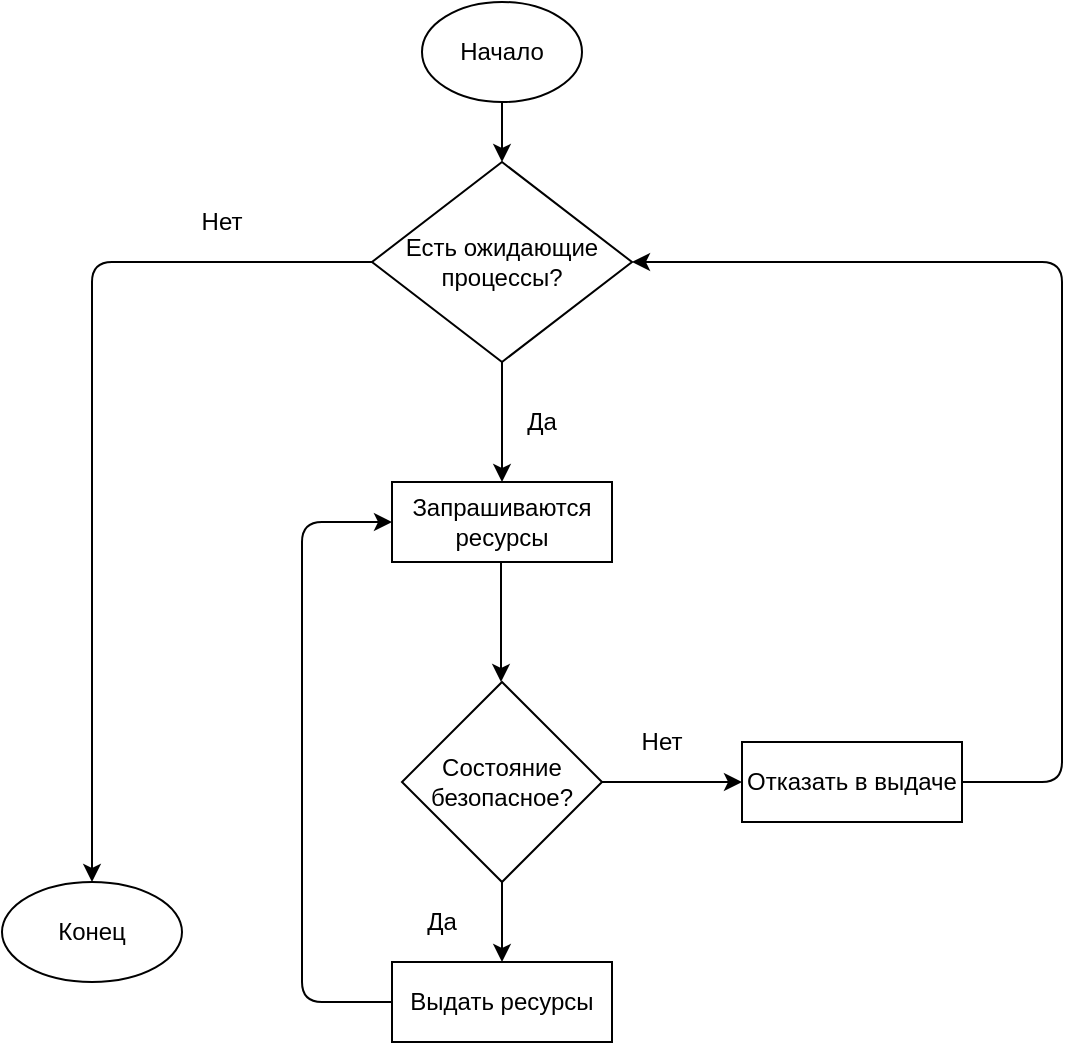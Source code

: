 <mxfile version="13.1.8" type="device"><diagram id="C5RBs43oDa-KdzZeNtuy" name="Page-1"><mxGraphModel dx="1422" dy="789" grid="1" gridSize="10" guides="1" tooltips="1" connect="1" arrows="1" fold="1" page="1" pageScale="1" pageWidth="827" pageHeight="1169" math="0" shadow="0"><root><mxCell id="WIyWlLk6GJQsqaUBKTNV-0"/><mxCell id="WIyWlLk6GJQsqaUBKTNV-1" parent="WIyWlLk6GJQsqaUBKTNV-0"/><mxCell id="LykwGH_tE8cRJfirD0G8-0" value="Начало" style="ellipse;whiteSpace=wrap;html=1;" vertex="1" parent="WIyWlLk6GJQsqaUBKTNV-1"><mxGeometry x="360" width="80" height="50" as="geometry"/></mxCell><mxCell id="LykwGH_tE8cRJfirD0G8-2" value="Запрашиваются ресурсы" style="rounded=0;whiteSpace=wrap;html=1;" vertex="1" parent="WIyWlLk6GJQsqaUBKTNV-1"><mxGeometry x="345" y="240" width="110" height="40" as="geometry"/></mxCell><mxCell id="LykwGH_tE8cRJfirD0G8-3" value="Состояние безопасное?" style="rhombus;whiteSpace=wrap;html=1;" vertex="1" parent="WIyWlLk6GJQsqaUBKTNV-1"><mxGeometry x="350" y="340" width="100" height="100" as="geometry"/></mxCell><mxCell id="LykwGH_tE8cRJfirD0G8-4" value="" style="endArrow=classic;html=1;" edge="1" parent="WIyWlLk6GJQsqaUBKTNV-1"><mxGeometry width="50" height="50" relative="1" as="geometry"><mxPoint x="399.5" y="280" as="sourcePoint"/><mxPoint x="399.5" y="340" as="targetPoint"/></mxGeometry></mxCell><mxCell id="LykwGH_tE8cRJfirD0G8-5" value="" style="endArrow=classic;html=1;" edge="1" parent="WIyWlLk6GJQsqaUBKTNV-1"><mxGeometry width="50" height="50" relative="1" as="geometry"><mxPoint x="450" y="390" as="sourcePoint"/><mxPoint x="520" y="390" as="targetPoint"/></mxGeometry></mxCell><mxCell id="LykwGH_tE8cRJfirD0G8-7" value="Да" style="text;html=1;strokeColor=none;fillColor=none;align=center;verticalAlign=middle;whiteSpace=wrap;rounded=0;" vertex="1" parent="WIyWlLk6GJQsqaUBKTNV-1"><mxGeometry x="350" y="450" width="40" height="20" as="geometry"/></mxCell><mxCell id="LykwGH_tE8cRJfirD0G8-8" value="Нет" style="text;html=1;strokeColor=none;fillColor=none;align=center;verticalAlign=middle;whiteSpace=wrap;rounded=0;" vertex="1" parent="WIyWlLk6GJQsqaUBKTNV-1"><mxGeometry x="460" y="360" width="40" height="20" as="geometry"/></mxCell><mxCell id="LykwGH_tE8cRJfirD0G8-10" value="Отказать в выдаче" style="rounded=0;whiteSpace=wrap;html=1;" vertex="1" parent="WIyWlLk6GJQsqaUBKTNV-1"><mxGeometry x="520" y="370" width="110" height="40" as="geometry"/></mxCell><mxCell id="LykwGH_tE8cRJfirD0G8-11" value="Выдать ресурсы" style="rounded=0;whiteSpace=wrap;html=1;" vertex="1" parent="WIyWlLk6GJQsqaUBKTNV-1"><mxGeometry x="345" y="480" width="110" height="40" as="geometry"/></mxCell><mxCell id="LykwGH_tE8cRJfirD0G8-13" value="" style="endArrow=classic;html=1;exitX=0;exitY=0.5;exitDx=0;exitDy=0;entryX=0;entryY=0.5;entryDx=0;entryDy=0;" edge="1" parent="WIyWlLk6GJQsqaUBKTNV-1" source="LykwGH_tE8cRJfirD0G8-11" target="LykwGH_tE8cRJfirD0G8-2"><mxGeometry width="50" height="50" relative="1" as="geometry"><mxPoint x="270" y="490" as="sourcePoint"/><mxPoint x="320" y="440" as="targetPoint"/><Array as="points"><mxPoint x="300" y="500"/><mxPoint x="300" y="370"/><mxPoint x="300" y="260"/></Array></mxGeometry></mxCell><mxCell id="LykwGH_tE8cRJfirD0G8-14" value="" style="endArrow=classic;html=1;exitX=1;exitY=0.5;exitDx=0;exitDy=0;entryX=1;entryY=0.5;entryDx=0;entryDy=0;" edge="1" parent="WIyWlLk6GJQsqaUBKTNV-1" source="LykwGH_tE8cRJfirD0G8-10" target="LykwGH_tE8cRJfirD0G8-15"><mxGeometry width="50" height="50" relative="1" as="geometry"><mxPoint x="650" y="395" as="sourcePoint"/><mxPoint x="700" y="345" as="targetPoint"/><Array as="points"><mxPoint x="680" y="390"/><mxPoint x="680" y="130"/></Array></mxGeometry></mxCell><mxCell id="LykwGH_tE8cRJfirD0G8-15" value="Есть ожидающие процессы?" style="rhombus;whiteSpace=wrap;html=1;" vertex="1" parent="WIyWlLk6GJQsqaUBKTNV-1"><mxGeometry x="335" y="80" width="130" height="100" as="geometry"/></mxCell><mxCell id="LykwGH_tE8cRJfirD0G8-16" value="" style="endArrow=classic;html=1;exitX=0.5;exitY=1;exitDx=0;exitDy=0;entryX=0.5;entryY=0;entryDx=0;entryDy=0;" edge="1" parent="WIyWlLk6GJQsqaUBKTNV-1" source="LykwGH_tE8cRJfirD0G8-0" target="LykwGH_tE8cRJfirD0G8-15"><mxGeometry width="50" height="50" relative="1" as="geometry"><mxPoint x="414" y="80" as="sourcePoint"/><mxPoint x="464" y="30" as="targetPoint"/></mxGeometry></mxCell><mxCell id="LykwGH_tE8cRJfirD0G8-17" value="" style="endArrow=classic;html=1;exitX=0.5;exitY=1;exitDx=0;exitDy=0;entryX=0.5;entryY=0;entryDx=0;entryDy=0;" edge="1" parent="WIyWlLk6GJQsqaUBKTNV-1" source="LykwGH_tE8cRJfirD0G8-15" target="LykwGH_tE8cRJfirD0G8-2"><mxGeometry width="50" height="50" relative="1" as="geometry"><mxPoint x="250" y="210" as="sourcePoint"/><mxPoint x="250" y="250" as="targetPoint"/></mxGeometry></mxCell><mxCell id="LykwGH_tE8cRJfirD0G8-18" value="Конец" style="ellipse;whiteSpace=wrap;html=1;" vertex="1" parent="WIyWlLk6GJQsqaUBKTNV-1"><mxGeometry x="150" y="440" width="90" height="50" as="geometry"/></mxCell><mxCell id="LykwGH_tE8cRJfirD0G8-19" value="" style="endArrow=classic;html=1;entryX=0.5;entryY=0;entryDx=0;entryDy=0;exitX=0;exitY=0.5;exitDx=0;exitDy=0;" edge="1" parent="WIyWlLk6GJQsqaUBKTNV-1" source="LykwGH_tE8cRJfirD0G8-15" target="LykwGH_tE8cRJfirD0G8-18"><mxGeometry width="50" height="50" relative="1" as="geometry"><mxPoint x="140" y="240" as="sourcePoint"/><mxPoint x="190" y="190" as="targetPoint"/><Array as="points"><mxPoint x="195" y="130"/></Array></mxGeometry></mxCell><mxCell id="LykwGH_tE8cRJfirD0G8-21" value="Нет" style="text;html=1;strokeColor=none;fillColor=none;align=center;verticalAlign=middle;whiteSpace=wrap;rounded=0;" vertex="1" parent="WIyWlLk6GJQsqaUBKTNV-1"><mxGeometry x="240" y="100" width="40" height="20" as="geometry"/></mxCell><mxCell id="LykwGH_tE8cRJfirD0G8-22" value="Да" style="text;html=1;strokeColor=none;fillColor=none;align=center;verticalAlign=middle;whiteSpace=wrap;rounded=0;" vertex="1" parent="WIyWlLk6GJQsqaUBKTNV-1"><mxGeometry x="400" y="200" width="40" height="20" as="geometry"/></mxCell><mxCell id="LykwGH_tE8cRJfirD0G8-23" value="" style="endArrow=classic;html=1;entryX=0.5;entryY=0;entryDx=0;entryDy=0;exitX=0.5;exitY=1;exitDx=0;exitDy=0;" edge="1" parent="WIyWlLk6GJQsqaUBKTNV-1" source="LykwGH_tE8cRJfirD0G8-3" target="LykwGH_tE8cRJfirD0G8-11"><mxGeometry width="50" height="50" relative="1" as="geometry"><mxPoint x="390" y="430" as="sourcePoint"/><mxPoint x="440" y="380" as="targetPoint"/></mxGeometry></mxCell></root></mxGraphModel></diagram></mxfile>